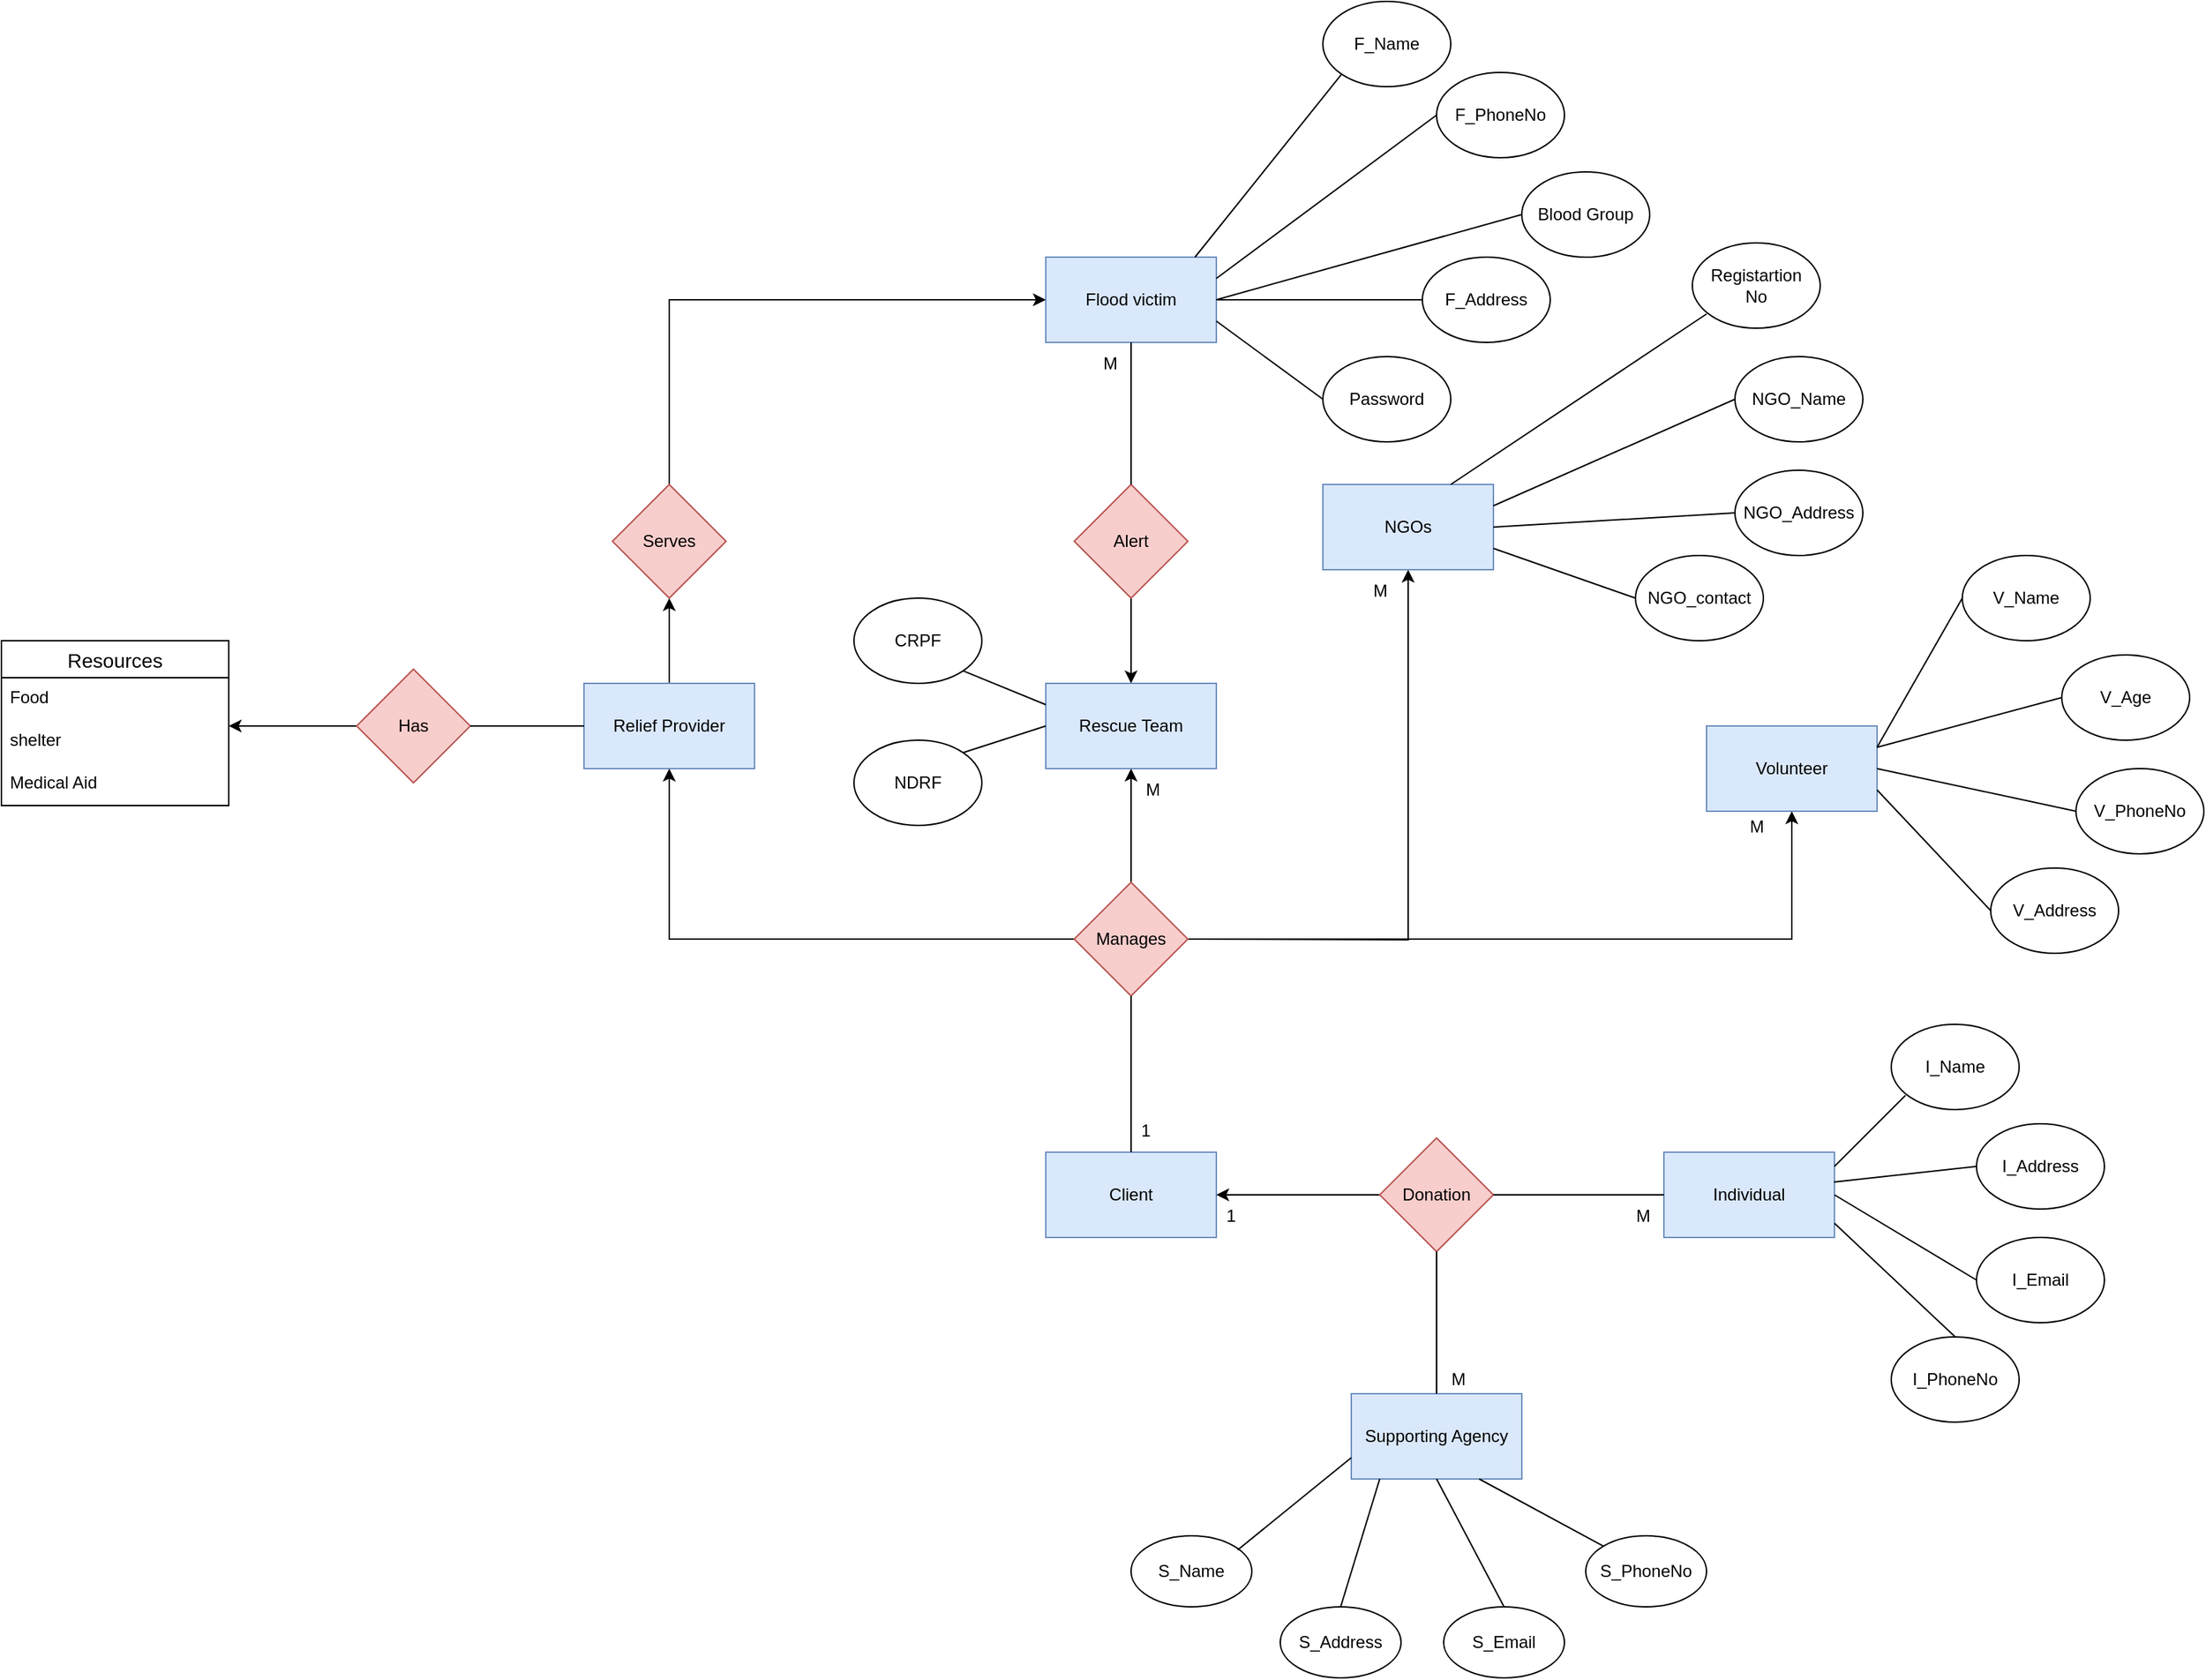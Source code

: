 <mxfile version="20.0.4" type="github">
  <diagram id="R2lEEEUBdFMjLlhIrx00" name="Page-1">
    <mxGraphModel dx="2926" dy="2194" grid="1" gridSize="10" guides="1" tooltips="1" connect="1" arrows="1" fold="1" page="1" pageScale="1" pageWidth="850" pageHeight="1100" math="0" shadow="0" extFonts="Permanent Marker^https://fonts.googleapis.com/css?family=Permanent+Marker">
      <root>
        <mxCell id="0" />
        <mxCell id="1" parent="0" />
        <mxCell id="j5h2IN42dSXO2e76IKVY-1" value="Client" style="rounded=0;whiteSpace=wrap;html=1;fillColor=#dae8fc;strokeColor=#6c8ebf;" vertex="1" parent="1">
          <mxGeometry x="365" y="560" width="120" height="60" as="geometry" />
        </mxCell>
        <mxCell id="j5h2IN42dSXO2e76IKVY-2" value="Flood victim" style="rounded=0;whiteSpace=wrap;html=1;fillColor=#dae8fc;strokeColor=#6c8ebf;" vertex="1" parent="1">
          <mxGeometry x="365" y="-70" width="120" height="60" as="geometry" />
        </mxCell>
        <mxCell id="j5h2IN42dSXO2e76IKVY-12" style="edgeStyle=orthogonalEdgeStyle;rounded=0;orthogonalLoop=1;jettySize=auto;html=1;exitX=0.5;exitY=0;exitDx=0;exitDy=0;entryX=0.5;entryY=1;entryDx=0;entryDy=0;" edge="1" parent="1" source="j5h2IN42dSXO2e76IKVY-3" target="j5h2IN42dSXO2e76IKVY-11">
          <mxGeometry relative="1" as="geometry" />
        </mxCell>
        <mxCell id="j5h2IN42dSXO2e76IKVY-3" value="Relief Provider" style="rounded=0;whiteSpace=wrap;html=1;fillColor=#dae8fc;strokeColor=#6c8ebf;" vertex="1" parent="1">
          <mxGeometry x="40" y="230" width="120" height="60" as="geometry" />
        </mxCell>
        <mxCell id="j5h2IN42dSXO2e76IKVY-4" value="Volunteer" style="rounded=0;whiteSpace=wrap;html=1;fillColor=#dae8fc;strokeColor=#6c8ebf;" vertex="1" parent="1">
          <mxGeometry x="830" y="260" width="120" height="60" as="geometry" />
        </mxCell>
        <mxCell id="j5h2IN42dSXO2e76IKVY-22" value="" style="edgeStyle=orthogonalEdgeStyle;rounded=0;orthogonalLoop=1;jettySize=auto;html=1;" edge="1" parent="1" target="j5h2IN42dSXO2e76IKVY-21">
          <mxGeometry relative="1" as="geometry">
            <mxPoint x="470" y="410" as="sourcePoint" />
          </mxGeometry>
        </mxCell>
        <mxCell id="j5h2IN42dSXO2e76IKVY-5" value="Rescue Team" style="rounded=0;whiteSpace=wrap;html=1;fillColor=#dae8fc;strokeColor=#6c8ebf;" vertex="1" parent="1">
          <mxGeometry x="365" y="230" width="120" height="60" as="geometry" />
        </mxCell>
        <mxCell id="j5h2IN42dSXO2e76IKVY-8" style="edgeStyle=orthogonalEdgeStyle;rounded=0;orthogonalLoop=1;jettySize=auto;html=1;exitX=0.5;exitY=0;exitDx=0;exitDy=0;entryX=0.5;entryY=1;entryDx=0;entryDy=0;" edge="1" parent="1" source="j5h2IN42dSXO2e76IKVY-6" target="j5h2IN42dSXO2e76IKVY-5">
          <mxGeometry relative="1" as="geometry" />
        </mxCell>
        <mxCell id="j5h2IN42dSXO2e76IKVY-9" style="edgeStyle=orthogonalEdgeStyle;rounded=0;orthogonalLoop=1;jettySize=auto;html=1;exitX=0;exitY=0.5;exitDx=0;exitDy=0;entryX=0.5;entryY=1;entryDx=0;entryDy=0;" edge="1" parent="1" source="j5h2IN42dSXO2e76IKVY-6" target="j5h2IN42dSXO2e76IKVY-3">
          <mxGeometry relative="1" as="geometry" />
        </mxCell>
        <mxCell id="j5h2IN42dSXO2e76IKVY-10" style="edgeStyle=orthogonalEdgeStyle;rounded=0;orthogonalLoop=1;jettySize=auto;html=1;exitX=1;exitY=0.5;exitDx=0;exitDy=0;entryX=0.5;entryY=1;entryDx=0;entryDy=0;" edge="1" parent="1" source="j5h2IN42dSXO2e76IKVY-6" target="j5h2IN42dSXO2e76IKVY-4">
          <mxGeometry relative="1" as="geometry" />
        </mxCell>
        <mxCell id="j5h2IN42dSXO2e76IKVY-6" value="Manages" style="rhombus;whiteSpace=wrap;html=1;fillColor=#f8cecc;strokeColor=#b85450;" vertex="1" parent="1">
          <mxGeometry x="385" y="370" width="80" height="80" as="geometry" />
        </mxCell>
        <mxCell id="j5h2IN42dSXO2e76IKVY-13" style="edgeStyle=orthogonalEdgeStyle;rounded=0;orthogonalLoop=1;jettySize=auto;html=1;exitX=0.5;exitY=0;exitDx=0;exitDy=0;entryX=0;entryY=0.5;entryDx=0;entryDy=0;" edge="1" parent="1" source="j5h2IN42dSXO2e76IKVY-11" target="j5h2IN42dSXO2e76IKVY-2">
          <mxGeometry relative="1" as="geometry" />
        </mxCell>
        <mxCell id="j5h2IN42dSXO2e76IKVY-11" value="Serves" style="rhombus;whiteSpace=wrap;html=1;fillColor=#f8cecc;strokeColor=#b85450;" vertex="1" parent="1">
          <mxGeometry x="60" y="90" width="80" height="80" as="geometry" />
        </mxCell>
        <mxCell id="j5h2IN42dSXO2e76IKVY-18" style="edgeStyle=orthogonalEdgeStyle;rounded=0;orthogonalLoop=1;jettySize=auto;html=1;exitX=0.5;exitY=1;exitDx=0;exitDy=0;entryX=0.5;entryY=0;entryDx=0;entryDy=0;" edge="1" parent="1" source="j5h2IN42dSXO2e76IKVY-14" target="j5h2IN42dSXO2e76IKVY-5">
          <mxGeometry relative="1" as="geometry" />
        </mxCell>
        <mxCell id="j5h2IN42dSXO2e76IKVY-14" value="Alert" style="rhombus;whiteSpace=wrap;html=1;fillColor=#f8cecc;strokeColor=#b85450;" vertex="1" parent="1">
          <mxGeometry x="385" y="90" width="80" height="80" as="geometry" />
        </mxCell>
        <mxCell id="j5h2IN42dSXO2e76IKVY-21" value="NGOs" style="whiteSpace=wrap;html=1;fillColor=#dae8fc;strokeColor=#6c8ebf;rounded=0;" vertex="1" parent="1">
          <mxGeometry x="560" y="90" width="120" height="60" as="geometry" />
        </mxCell>
        <mxCell id="j5h2IN42dSXO2e76IKVY-27" value="F_Name" style="ellipse;whiteSpace=wrap;html=1;" vertex="1" parent="1">
          <mxGeometry x="560" y="-250" width="90" height="60" as="geometry" />
        </mxCell>
        <mxCell id="j5h2IN42dSXO2e76IKVY-28" value="F_PhoneNo" style="ellipse;whiteSpace=wrap;html=1;" vertex="1" parent="1">
          <mxGeometry x="640" y="-200" width="90" height="60" as="geometry" />
        </mxCell>
        <mxCell id="j5h2IN42dSXO2e76IKVY-29" value="F_Address" style="ellipse;whiteSpace=wrap;html=1;" vertex="1" parent="1">
          <mxGeometry x="630" y="-70" width="90" height="60" as="geometry" />
        </mxCell>
        <mxCell id="j5h2IN42dSXO2e76IKVY-30" value="Password" style="ellipse;whiteSpace=wrap;html=1;" vertex="1" parent="1">
          <mxGeometry x="560" width="90" height="60" as="geometry" />
        </mxCell>
        <mxCell id="j5h2IN42dSXO2e76IKVY-31" value="" style="endArrow=none;html=1;rounded=0;entryX=0;entryY=1;entryDx=0;entryDy=0;" edge="1" parent="1" target="j5h2IN42dSXO2e76IKVY-27">
          <mxGeometry width="50" height="50" relative="1" as="geometry">
            <mxPoint x="470" y="-70" as="sourcePoint" />
            <mxPoint x="520" y="-120" as="targetPoint" />
          </mxGeometry>
        </mxCell>
        <mxCell id="j5h2IN42dSXO2e76IKVY-32" value="" style="endArrow=none;html=1;rounded=0;entryX=0;entryY=0.5;entryDx=0;entryDy=0;exitX=1;exitY=0.25;exitDx=0;exitDy=0;" edge="1" parent="1" source="j5h2IN42dSXO2e76IKVY-2" target="j5h2IN42dSXO2e76IKVY-28">
          <mxGeometry width="50" height="50" relative="1" as="geometry">
            <mxPoint x="480" y="-60" as="sourcePoint" />
            <mxPoint x="583.038" y="-168.882" as="targetPoint" />
          </mxGeometry>
        </mxCell>
        <mxCell id="j5h2IN42dSXO2e76IKVY-33" value="" style="endArrow=none;html=1;rounded=0;entryX=0;entryY=0.5;entryDx=0;entryDy=0;exitX=1;exitY=0.5;exitDx=0;exitDy=0;" edge="1" parent="1" source="j5h2IN42dSXO2e76IKVY-2" target="j5h2IN42dSXO2e76IKVY-29">
          <mxGeometry width="50" height="50" relative="1" as="geometry">
            <mxPoint x="495" y="-45" as="sourcePoint" />
            <mxPoint x="640" y="-130" as="targetPoint" />
          </mxGeometry>
        </mxCell>
        <mxCell id="j5h2IN42dSXO2e76IKVY-34" value="" style="endArrow=none;html=1;rounded=0;entryX=0;entryY=0.5;entryDx=0;entryDy=0;exitX=1;exitY=0.75;exitDx=0;exitDy=0;" edge="1" parent="1" source="j5h2IN42dSXO2e76IKVY-2" target="j5h2IN42dSXO2e76IKVY-30">
          <mxGeometry width="50" height="50" relative="1" as="geometry">
            <mxPoint x="495" y="-30" as="sourcePoint" />
            <mxPoint x="640" y="-50" as="targetPoint" />
          </mxGeometry>
        </mxCell>
        <mxCell id="j5h2IN42dSXO2e76IKVY-35" value="NGO_Name" style="ellipse;whiteSpace=wrap;html=1;" vertex="1" parent="1">
          <mxGeometry x="850" width="90" height="60" as="geometry" />
        </mxCell>
        <mxCell id="j5h2IN42dSXO2e76IKVY-36" value="NGO_Address" style="ellipse;whiteSpace=wrap;html=1;" vertex="1" parent="1">
          <mxGeometry x="850" y="80" width="90" height="60" as="geometry" />
        </mxCell>
        <mxCell id="j5h2IN42dSXO2e76IKVY-37" value="NGO_contact" style="ellipse;whiteSpace=wrap;html=1;" vertex="1" parent="1">
          <mxGeometry x="780" y="140" width="90" height="60" as="geometry" />
        </mxCell>
        <mxCell id="j5h2IN42dSXO2e76IKVY-38" value="" style="endArrow=none;html=1;rounded=0;entryX=0;entryY=0.5;entryDx=0;entryDy=0;exitX=1;exitY=0.25;exitDx=0;exitDy=0;" edge="1" parent="1" source="j5h2IN42dSXO2e76IKVY-21" target="j5h2IN42dSXO2e76IKVY-35">
          <mxGeometry width="50" height="50" relative="1" as="geometry">
            <mxPoint x="680" y="100" as="sourcePoint" />
            <mxPoint x="730" y="50" as="targetPoint" />
          </mxGeometry>
        </mxCell>
        <mxCell id="j5h2IN42dSXO2e76IKVY-39" value="" style="endArrow=none;html=1;rounded=0;entryX=0;entryY=0.5;entryDx=0;entryDy=0;exitX=1;exitY=0.5;exitDx=0;exitDy=0;" edge="1" parent="1" source="j5h2IN42dSXO2e76IKVY-21" target="j5h2IN42dSXO2e76IKVY-36">
          <mxGeometry width="50" height="50" relative="1" as="geometry">
            <mxPoint x="690" y="115" as="sourcePoint" />
            <mxPoint x="780" y="20" as="targetPoint" />
          </mxGeometry>
        </mxCell>
        <mxCell id="j5h2IN42dSXO2e76IKVY-40" value="" style="endArrow=none;html=1;rounded=0;entryX=0;entryY=0.5;entryDx=0;entryDy=0;exitX=1;exitY=0.75;exitDx=0;exitDy=0;" edge="1" parent="1" source="j5h2IN42dSXO2e76IKVY-21" target="j5h2IN42dSXO2e76IKVY-37">
          <mxGeometry width="50" height="50" relative="1" as="geometry">
            <mxPoint x="690" y="130" as="sourcePoint" />
            <mxPoint x="830" y="100" as="targetPoint" />
          </mxGeometry>
        </mxCell>
        <mxCell id="j5h2IN42dSXO2e76IKVY-41" value="V_Name" style="ellipse;whiteSpace=wrap;html=1;" vertex="1" parent="1">
          <mxGeometry x="1010" y="140" width="90" height="60" as="geometry" />
        </mxCell>
        <mxCell id="j5h2IN42dSXO2e76IKVY-42" value="V_PhoneNo" style="ellipse;whiteSpace=wrap;html=1;" vertex="1" parent="1">
          <mxGeometry x="1090" y="290" width="90" height="60" as="geometry" />
        </mxCell>
        <mxCell id="j5h2IN42dSXO2e76IKVY-43" value="V_Address" style="ellipse;whiteSpace=wrap;html=1;" vertex="1" parent="1">
          <mxGeometry x="1030" y="360" width="90" height="60" as="geometry" />
        </mxCell>
        <mxCell id="j5h2IN42dSXO2e76IKVY-44" value="Blood Group" style="ellipse;whiteSpace=wrap;html=1;" vertex="1" parent="1">
          <mxGeometry x="700" y="-130" width="90" height="60" as="geometry" />
        </mxCell>
        <mxCell id="j5h2IN42dSXO2e76IKVY-45" value="" style="endArrow=none;html=1;rounded=0;entryX=0;entryY=0.5;entryDx=0;entryDy=0;exitX=1;exitY=0.5;exitDx=0;exitDy=0;" edge="1" parent="1" source="j5h2IN42dSXO2e76IKVY-2" target="j5h2IN42dSXO2e76IKVY-44">
          <mxGeometry width="50" height="50" relative="1" as="geometry">
            <mxPoint x="490" y="-40" as="sourcePoint" />
            <mxPoint x="640" y="-30" as="targetPoint" />
          </mxGeometry>
        </mxCell>
        <mxCell id="j5h2IN42dSXO2e76IKVY-46" value="" style="endArrow=none;html=1;rounded=0;entryX=0;entryY=0.5;entryDx=0;entryDy=0;exitX=1;exitY=0.25;exitDx=0;exitDy=0;" edge="1" parent="1" source="j5h2IN42dSXO2e76IKVY-4" target="j5h2IN42dSXO2e76IKVY-41">
          <mxGeometry width="50" height="50" relative="1" as="geometry">
            <mxPoint x="950" y="270" as="sourcePoint" />
            <mxPoint x="1000" y="220" as="targetPoint" />
          </mxGeometry>
        </mxCell>
        <mxCell id="j5h2IN42dSXO2e76IKVY-47" value="" style="endArrow=none;html=1;rounded=0;entryX=0;entryY=0.5;entryDx=0;entryDy=0;exitX=1;exitY=0.5;exitDx=0;exitDy=0;" edge="1" parent="1" source="j5h2IN42dSXO2e76IKVY-4" target="j5h2IN42dSXO2e76IKVY-42">
          <mxGeometry width="50" height="50" relative="1" as="geometry">
            <mxPoint x="960" y="285" as="sourcePoint" />
            <mxPoint x="1040" y="220" as="targetPoint" />
          </mxGeometry>
        </mxCell>
        <mxCell id="j5h2IN42dSXO2e76IKVY-48" value="" style="endArrow=none;html=1;rounded=0;entryX=0;entryY=0.5;entryDx=0;entryDy=0;exitX=1;exitY=0.75;exitDx=0;exitDy=0;" edge="1" parent="1" source="j5h2IN42dSXO2e76IKVY-4" target="j5h2IN42dSXO2e76IKVY-43">
          <mxGeometry width="50" height="50" relative="1" as="geometry">
            <mxPoint x="960" y="300" as="sourcePoint" />
            <mxPoint x="1080" y="300" as="targetPoint" />
          </mxGeometry>
        </mxCell>
        <mxCell id="j5h2IN42dSXO2e76IKVY-49" value="V_Age" style="ellipse;whiteSpace=wrap;html=1;" vertex="1" parent="1">
          <mxGeometry x="1080" y="210" width="90" height="60" as="geometry" />
        </mxCell>
        <mxCell id="j5h2IN42dSXO2e76IKVY-50" value="" style="endArrow=none;html=1;rounded=0;entryX=0;entryY=0.5;entryDx=0;entryDy=0;exitX=1;exitY=0.25;exitDx=0;exitDy=0;" edge="1" parent="1" source="j5h2IN42dSXO2e76IKVY-4" target="j5h2IN42dSXO2e76IKVY-49">
          <mxGeometry width="50" height="50" relative="1" as="geometry">
            <mxPoint x="960" y="285" as="sourcePoint" />
            <mxPoint x="1020" y="180" as="targetPoint" />
          </mxGeometry>
        </mxCell>
        <mxCell id="j5h2IN42dSXO2e76IKVY-51" value="Supporting Agency" style="rounded=0;whiteSpace=wrap;html=1;fillColor=#dae8fc;strokeColor=#6c8ebf;" vertex="1" parent="1">
          <mxGeometry x="580" y="730" width="120" height="60" as="geometry" />
        </mxCell>
        <mxCell id="j5h2IN42dSXO2e76IKVY-52" value="CRPF" style="ellipse;whiteSpace=wrap;html=1;" vertex="1" parent="1">
          <mxGeometry x="230" y="170" width="90" height="60" as="geometry" />
        </mxCell>
        <mxCell id="j5h2IN42dSXO2e76IKVY-53" value="NDRF" style="ellipse;whiteSpace=wrap;html=1;" vertex="1" parent="1">
          <mxGeometry x="230" y="270" width="90" height="60" as="geometry" />
        </mxCell>
        <mxCell id="j5h2IN42dSXO2e76IKVY-55" value="" style="endArrow=none;html=1;rounded=0;entryX=1;entryY=1;entryDx=0;entryDy=0;exitX=0;exitY=0.25;exitDx=0;exitDy=0;" edge="1" parent="1" source="j5h2IN42dSXO2e76IKVY-5" target="j5h2IN42dSXO2e76IKVY-52">
          <mxGeometry width="50" height="50" relative="1" as="geometry">
            <mxPoint x="300" y="260" as="sourcePoint" />
            <mxPoint x="350" y="210" as="targetPoint" />
          </mxGeometry>
        </mxCell>
        <mxCell id="j5h2IN42dSXO2e76IKVY-56" value="" style="endArrow=none;html=1;rounded=0;entryX=1;entryY=0;entryDx=0;entryDy=0;exitX=0;exitY=0.5;exitDx=0;exitDy=0;" edge="1" parent="1" source="j5h2IN42dSXO2e76IKVY-5" target="j5h2IN42dSXO2e76IKVY-53">
          <mxGeometry width="50" height="50" relative="1" as="geometry">
            <mxPoint x="375" y="255" as="sourcePoint" />
            <mxPoint x="316.962" y="231.118" as="targetPoint" />
          </mxGeometry>
        </mxCell>
        <mxCell id="j5h2IN42dSXO2e76IKVY-63" style="edgeStyle=orthogonalEdgeStyle;rounded=0;orthogonalLoop=1;jettySize=auto;html=1;exitX=0;exitY=0.5;exitDx=0;exitDy=0;entryX=1;entryY=0.133;entryDx=0;entryDy=0;entryPerimeter=0;" edge="1" parent="1" source="j5h2IN42dSXO2e76IKVY-57" target="j5h2IN42dSXO2e76IKVY-61">
          <mxGeometry relative="1" as="geometry" />
        </mxCell>
        <mxCell id="j5h2IN42dSXO2e76IKVY-57" value="Has" style="rhombus;whiteSpace=wrap;html=1;fillColor=#f8cecc;strokeColor=#b85450;" vertex="1" parent="1">
          <mxGeometry x="-120" y="220" width="80" height="80" as="geometry" />
        </mxCell>
        <mxCell id="j5h2IN42dSXO2e76IKVY-59" value="Resources" style="swimlane;fontStyle=0;childLayout=stackLayout;horizontal=1;startSize=26;horizontalStack=0;resizeParent=1;resizeParentMax=0;resizeLast=0;collapsible=1;marginBottom=0;align=center;fontSize=14;" vertex="1" parent="1">
          <mxGeometry x="-370" y="200" width="160" height="116" as="geometry" />
        </mxCell>
        <mxCell id="j5h2IN42dSXO2e76IKVY-60" value="Food" style="text;strokeColor=none;fillColor=none;spacingLeft=4;spacingRight=4;overflow=hidden;rotatable=0;points=[[0,0.5],[1,0.5]];portConstraint=eastwest;fontSize=12;" vertex="1" parent="j5h2IN42dSXO2e76IKVY-59">
          <mxGeometry y="26" width="160" height="30" as="geometry" />
        </mxCell>
        <mxCell id="j5h2IN42dSXO2e76IKVY-61" value="shelter" style="text;strokeColor=none;fillColor=none;spacingLeft=4;spacingRight=4;overflow=hidden;rotatable=0;points=[[0,0.5],[1,0.5]];portConstraint=eastwest;fontSize=12;" vertex="1" parent="j5h2IN42dSXO2e76IKVY-59">
          <mxGeometry y="56" width="160" height="30" as="geometry" />
        </mxCell>
        <mxCell id="j5h2IN42dSXO2e76IKVY-62" value="Medical Aid" style="text;strokeColor=none;fillColor=none;spacingLeft=4;spacingRight=4;overflow=hidden;rotatable=0;points=[[0,0.5],[1,0.5]];portConstraint=eastwest;fontSize=12;" vertex="1" parent="j5h2IN42dSXO2e76IKVY-59">
          <mxGeometry y="86" width="160" height="30" as="geometry" />
        </mxCell>
        <mxCell id="j5h2IN42dSXO2e76IKVY-69" style="edgeStyle=orthogonalEdgeStyle;rounded=0;orthogonalLoop=1;jettySize=auto;html=1;exitX=0;exitY=0.5;exitDx=0;exitDy=0;entryX=1;entryY=0.5;entryDx=0;entryDy=0;" edge="1" parent="1" source="j5h2IN42dSXO2e76IKVY-64" target="j5h2IN42dSXO2e76IKVY-1">
          <mxGeometry relative="1" as="geometry" />
        </mxCell>
        <mxCell id="j5h2IN42dSXO2e76IKVY-64" value="Donation" style="rhombus;whiteSpace=wrap;html=1;fillColor=#f8cecc;strokeColor=#b85450;" vertex="1" parent="1">
          <mxGeometry x="600" y="550" width="80" height="80" as="geometry" />
        </mxCell>
        <mxCell id="j5h2IN42dSXO2e76IKVY-65" value="Individual" style="rounded=0;whiteSpace=wrap;html=1;fillColor=#dae8fc;strokeColor=#6c8ebf;" vertex="1" parent="1">
          <mxGeometry x="800" y="560" width="120" height="60" as="geometry" />
        </mxCell>
        <mxCell id="j5h2IN42dSXO2e76IKVY-66" value="" style="endArrow=none;html=1;rounded=0;entryX=0.5;entryY=1;entryDx=0;entryDy=0;exitX=0.5;exitY=0;exitDx=0;exitDy=0;" edge="1" parent="1" source="j5h2IN42dSXO2e76IKVY-14" target="j5h2IN42dSXO2e76IKVY-2">
          <mxGeometry width="50" height="50" relative="1" as="geometry">
            <mxPoint x="480" y="170" as="sourcePoint" />
            <mxPoint x="530" y="120" as="targetPoint" />
          </mxGeometry>
        </mxCell>
        <mxCell id="j5h2IN42dSXO2e76IKVY-67" value="" style="endArrow=none;html=1;rounded=0;exitX=0.5;exitY=0;exitDx=0;exitDy=0;entryX=0.5;entryY=1;entryDx=0;entryDy=0;" edge="1" parent="1" source="j5h2IN42dSXO2e76IKVY-51" target="j5h2IN42dSXO2e76IKVY-64">
          <mxGeometry width="50" height="50" relative="1" as="geometry">
            <mxPoint x="700" y="650" as="sourcePoint" />
            <mxPoint x="750" y="600" as="targetPoint" />
          </mxGeometry>
        </mxCell>
        <mxCell id="j5h2IN42dSXO2e76IKVY-68" value="" style="endArrow=none;html=1;rounded=0;entryX=0;entryY=0.5;entryDx=0;entryDy=0;" edge="1" parent="1" source="j5h2IN42dSXO2e76IKVY-64" target="j5h2IN42dSXO2e76IKVY-65">
          <mxGeometry width="50" height="50" relative="1" as="geometry">
            <mxPoint x="700" y="650" as="sourcePoint" />
            <mxPoint x="750" y="600" as="targetPoint" />
          </mxGeometry>
        </mxCell>
        <mxCell id="j5h2IN42dSXO2e76IKVY-70" value="Registartion&lt;br&gt;No" style="ellipse;whiteSpace=wrap;html=1;" vertex="1" parent="1">
          <mxGeometry x="820" y="-80" width="90" height="60" as="geometry" />
        </mxCell>
        <mxCell id="j5h2IN42dSXO2e76IKVY-71" value="" style="endArrow=none;html=1;rounded=0;entryX=0;entryY=0.5;entryDx=0;entryDy=0;exitX=0.75;exitY=0;exitDx=0;exitDy=0;" edge="1" parent="1" source="j5h2IN42dSXO2e76IKVY-21">
          <mxGeometry width="50" height="50" relative="1" as="geometry">
            <mxPoint x="660" y="45" as="sourcePoint" />
            <mxPoint x="830" y="-30" as="targetPoint" />
          </mxGeometry>
        </mxCell>
        <mxCell id="j5h2IN42dSXO2e76IKVY-72" value="I_Name" style="ellipse;whiteSpace=wrap;html=1;" vertex="1" parent="1">
          <mxGeometry x="960" y="470" width="90" height="60" as="geometry" />
        </mxCell>
        <mxCell id="j5h2IN42dSXO2e76IKVY-74" value="I_Address" style="ellipse;whiteSpace=wrap;html=1;" vertex="1" parent="1">
          <mxGeometry x="1020" y="540" width="90" height="60" as="geometry" />
        </mxCell>
        <mxCell id="j5h2IN42dSXO2e76IKVY-75" value="I_Email" style="ellipse;whiteSpace=wrap;html=1;" vertex="1" parent="1">
          <mxGeometry x="1020" y="620" width="90" height="60" as="geometry" />
        </mxCell>
        <mxCell id="j5h2IN42dSXO2e76IKVY-76" value="I_PhoneNo" style="ellipse;whiteSpace=wrap;html=1;" vertex="1" parent="1">
          <mxGeometry x="960" y="690" width="90" height="60" as="geometry" />
        </mxCell>
        <mxCell id="j5h2IN42dSXO2e76IKVY-78" value="" style="endArrow=none;html=1;rounded=0;" edge="1" parent="1">
          <mxGeometry width="50" height="50" relative="1" as="geometry">
            <mxPoint x="920" y="570" as="sourcePoint" />
            <mxPoint x="970" y="520" as="targetPoint" />
          </mxGeometry>
        </mxCell>
        <mxCell id="j5h2IN42dSXO2e76IKVY-79" value="" style="endArrow=none;html=1;rounded=0;entryX=0;entryY=0.5;entryDx=0;entryDy=0;exitX=0.997;exitY=0.35;exitDx=0;exitDy=0;exitPerimeter=0;" edge="1" parent="1" source="j5h2IN42dSXO2e76IKVY-65" target="j5h2IN42dSXO2e76IKVY-74">
          <mxGeometry width="50" height="50" relative="1" as="geometry">
            <mxPoint x="930" y="580" as="sourcePoint" />
            <mxPoint x="980" y="530" as="targetPoint" />
          </mxGeometry>
        </mxCell>
        <mxCell id="j5h2IN42dSXO2e76IKVY-80" value="" style="endArrow=none;html=1;rounded=0;entryX=0;entryY=0.5;entryDx=0;entryDy=0;" edge="1" parent="1" target="j5h2IN42dSXO2e76IKVY-75">
          <mxGeometry width="50" height="50" relative="1" as="geometry">
            <mxPoint x="920" y="590" as="sourcePoint" />
            <mxPoint x="1020.36" y="589" as="targetPoint" />
          </mxGeometry>
        </mxCell>
        <mxCell id="j5h2IN42dSXO2e76IKVY-81" value="" style="endArrow=none;html=1;rounded=0;entryX=0.5;entryY=0;entryDx=0;entryDy=0;" edge="1" parent="1" target="j5h2IN42dSXO2e76IKVY-76">
          <mxGeometry width="50" height="50" relative="1" as="geometry">
            <mxPoint x="920" y="610" as="sourcePoint" />
            <mxPoint x="1020" y="670" as="targetPoint" />
          </mxGeometry>
        </mxCell>
        <mxCell id="j5h2IN42dSXO2e76IKVY-82" value="S_Name" style="ellipse;whiteSpace=wrap;html=1;" vertex="1" parent="1">
          <mxGeometry x="425" y="830" width="85" height="50" as="geometry" />
        </mxCell>
        <mxCell id="j5h2IN42dSXO2e76IKVY-83" value="S_Address" style="ellipse;whiteSpace=wrap;html=1;" vertex="1" parent="1">
          <mxGeometry x="530" y="880" width="85" height="50" as="geometry" />
        </mxCell>
        <mxCell id="j5h2IN42dSXO2e76IKVY-84" value="S_Email" style="ellipse;whiteSpace=wrap;html=1;" vertex="1" parent="1">
          <mxGeometry x="645" y="880" width="85" height="50" as="geometry" />
        </mxCell>
        <mxCell id="j5h2IN42dSXO2e76IKVY-85" value="S_PhoneNo" style="ellipse;whiteSpace=wrap;html=1;" vertex="1" parent="1">
          <mxGeometry x="745" y="830" width="85" height="50" as="geometry" />
        </mxCell>
        <mxCell id="j5h2IN42dSXO2e76IKVY-86" value="" style="endArrow=none;html=1;rounded=0;entryX=0;entryY=0.75;entryDx=0;entryDy=0;" edge="1" parent="1" target="j5h2IN42dSXO2e76IKVY-51">
          <mxGeometry width="50" height="50" relative="1" as="geometry">
            <mxPoint x="500" y="840" as="sourcePoint" />
            <mxPoint x="550" y="790" as="targetPoint" />
          </mxGeometry>
        </mxCell>
        <mxCell id="j5h2IN42dSXO2e76IKVY-87" value="" style="endArrow=none;html=1;rounded=0;entryX=0;entryY=0.75;entryDx=0;entryDy=0;exitX=0.5;exitY=0;exitDx=0;exitDy=0;" edge="1" parent="1" source="j5h2IN42dSXO2e76IKVY-83">
          <mxGeometry width="50" height="50" relative="1" as="geometry">
            <mxPoint x="520" y="855" as="sourcePoint" />
            <mxPoint x="600" y="790" as="targetPoint" />
          </mxGeometry>
        </mxCell>
        <mxCell id="j5h2IN42dSXO2e76IKVY-88" value="" style="endArrow=none;html=1;rounded=0;entryX=0.5;entryY=1;entryDx=0;entryDy=0;exitX=0.5;exitY=0;exitDx=0;exitDy=0;" edge="1" parent="1" source="j5h2IN42dSXO2e76IKVY-84" target="j5h2IN42dSXO2e76IKVY-51">
          <mxGeometry width="50" height="50" relative="1" as="geometry">
            <mxPoint x="520" y="860" as="sourcePoint" />
            <mxPoint x="600" y="795" as="targetPoint" />
          </mxGeometry>
        </mxCell>
        <mxCell id="j5h2IN42dSXO2e76IKVY-89" value="" style="endArrow=none;html=1;rounded=0;entryX=0.75;entryY=1;entryDx=0;entryDy=0;exitX=0;exitY=0;exitDx=0;exitDy=0;" edge="1" parent="1" source="j5h2IN42dSXO2e76IKVY-85" target="j5h2IN42dSXO2e76IKVY-51">
          <mxGeometry width="50" height="50" relative="1" as="geometry">
            <mxPoint x="530" y="870" as="sourcePoint" />
            <mxPoint x="610" y="805" as="targetPoint" />
          </mxGeometry>
        </mxCell>
        <mxCell id="j5h2IN42dSXO2e76IKVY-90" value="M" style="text;html=1;resizable=0;autosize=1;align=center;verticalAlign=middle;points=[];fillColor=none;strokeColor=none;rounded=0;" vertex="1" parent="1">
          <mxGeometry x="640" y="705" width="30" height="30" as="geometry" />
        </mxCell>
        <mxCell id="j5h2IN42dSXO2e76IKVY-91" value="1" style="text;html=1;resizable=0;autosize=1;align=center;verticalAlign=middle;points=[];fillColor=none;strokeColor=none;rounded=0;" vertex="1" parent="1">
          <mxGeometry x="480" y="590" width="30" height="30" as="geometry" />
        </mxCell>
        <mxCell id="j5h2IN42dSXO2e76IKVY-92" value="M" style="text;html=1;resizable=0;autosize=1;align=center;verticalAlign=middle;points=[];fillColor=none;strokeColor=none;rounded=0;" vertex="1" parent="1">
          <mxGeometry x="770" y="590" width="30" height="30" as="geometry" />
        </mxCell>
        <mxCell id="j5h2IN42dSXO2e76IKVY-93" value="" style="endArrow=none;html=1;rounded=0;entryX=0.5;entryY=1;entryDx=0;entryDy=0;" edge="1" parent="1" source="j5h2IN42dSXO2e76IKVY-1" target="j5h2IN42dSXO2e76IKVY-6">
          <mxGeometry width="50" height="50" relative="1" as="geometry">
            <mxPoint x="380" y="440" as="sourcePoint" />
            <mxPoint x="430" y="390" as="targetPoint" />
          </mxGeometry>
        </mxCell>
        <mxCell id="j5h2IN42dSXO2e76IKVY-94" value="1" style="text;html=1;resizable=0;autosize=1;align=center;verticalAlign=middle;points=[];fillColor=none;strokeColor=none;rounded=0;" vertex="1" parent="1">
          <mxGeometry x="420" y="530" width="30" height="30" as="geometry" />
        </mxCell>
        <mxCell id="j5h2IN42dSXO2e76IKVY-95" value="M" style="text;html=1;resizable=0;autosize=1;align=center;verticalAlign=middle;points=[];fillColor=none;strokeColor=none;rounded=0;" vertex="1" parent="1">
          <mxGeometry x="585" y="150" width="30" height="30" as="geometry" />
        </mxCell>
        <mxCell id="j5h2IN42dSXO2e76IKVY-97" value="M" style="text;html=1;resizable=0;autosize=1;align=center;verticalAlign=middle;points=[];fillColor=none;strokeColor=none;rounded=0;" vertex="1" parent="1">
          <mxGeometry x="425" y="290" width="30" height="30" as="geometry" />
        </mxCell>
        <mxCell id="j5h2IN42dSXO2e76IKVY-98" value="M" style="text;html=1;resizable=0;autosize=1;align=center;verticalAlign=middle;points=[];fillColor=none;strokeColor=none;rounded=0;" vertex="1" parent="1">
          <mxGeometry x="395" y="-10" width="30" height="30" as="geometry" />
        </mxCell>
        <mxCell id="j5h2IN42dSXO2e76IKVY-99" value="M" style="text;html=1;resizable=0;autosize=1;align=center;verticalAlign=middle;points=[];fillColor=none;strokeColor=none;rounded=0;" vertex="1" parent="1">
          <mxGeometry x="850" y="316" width="30" height="30" as="geometry" />
        </mxCell>
        <mxCell id="j5h2IN42dSXO2e76IKVY-100" value="" style="endArrow=none;html=1;rounded=0;exitX=1;exitY=0.5;exitDx=0;exitDy=0;" edge="1" parent="1" source="j5h2IN42dSXO2e76IKVY-57" target="j5h2IN42dSXO2e76IKVY-3">
          <mxGeometry relative="1" as="geometry">
            <mxPoint x="-100" y="350" as="sourcePoint" />
            <mxPoint x="60" y="350" as="targetPoint" />
          </mxGeometry>
        </mxCell>
      </root>
    </mxGraphModel>
  </diagram>
</mxfile>

